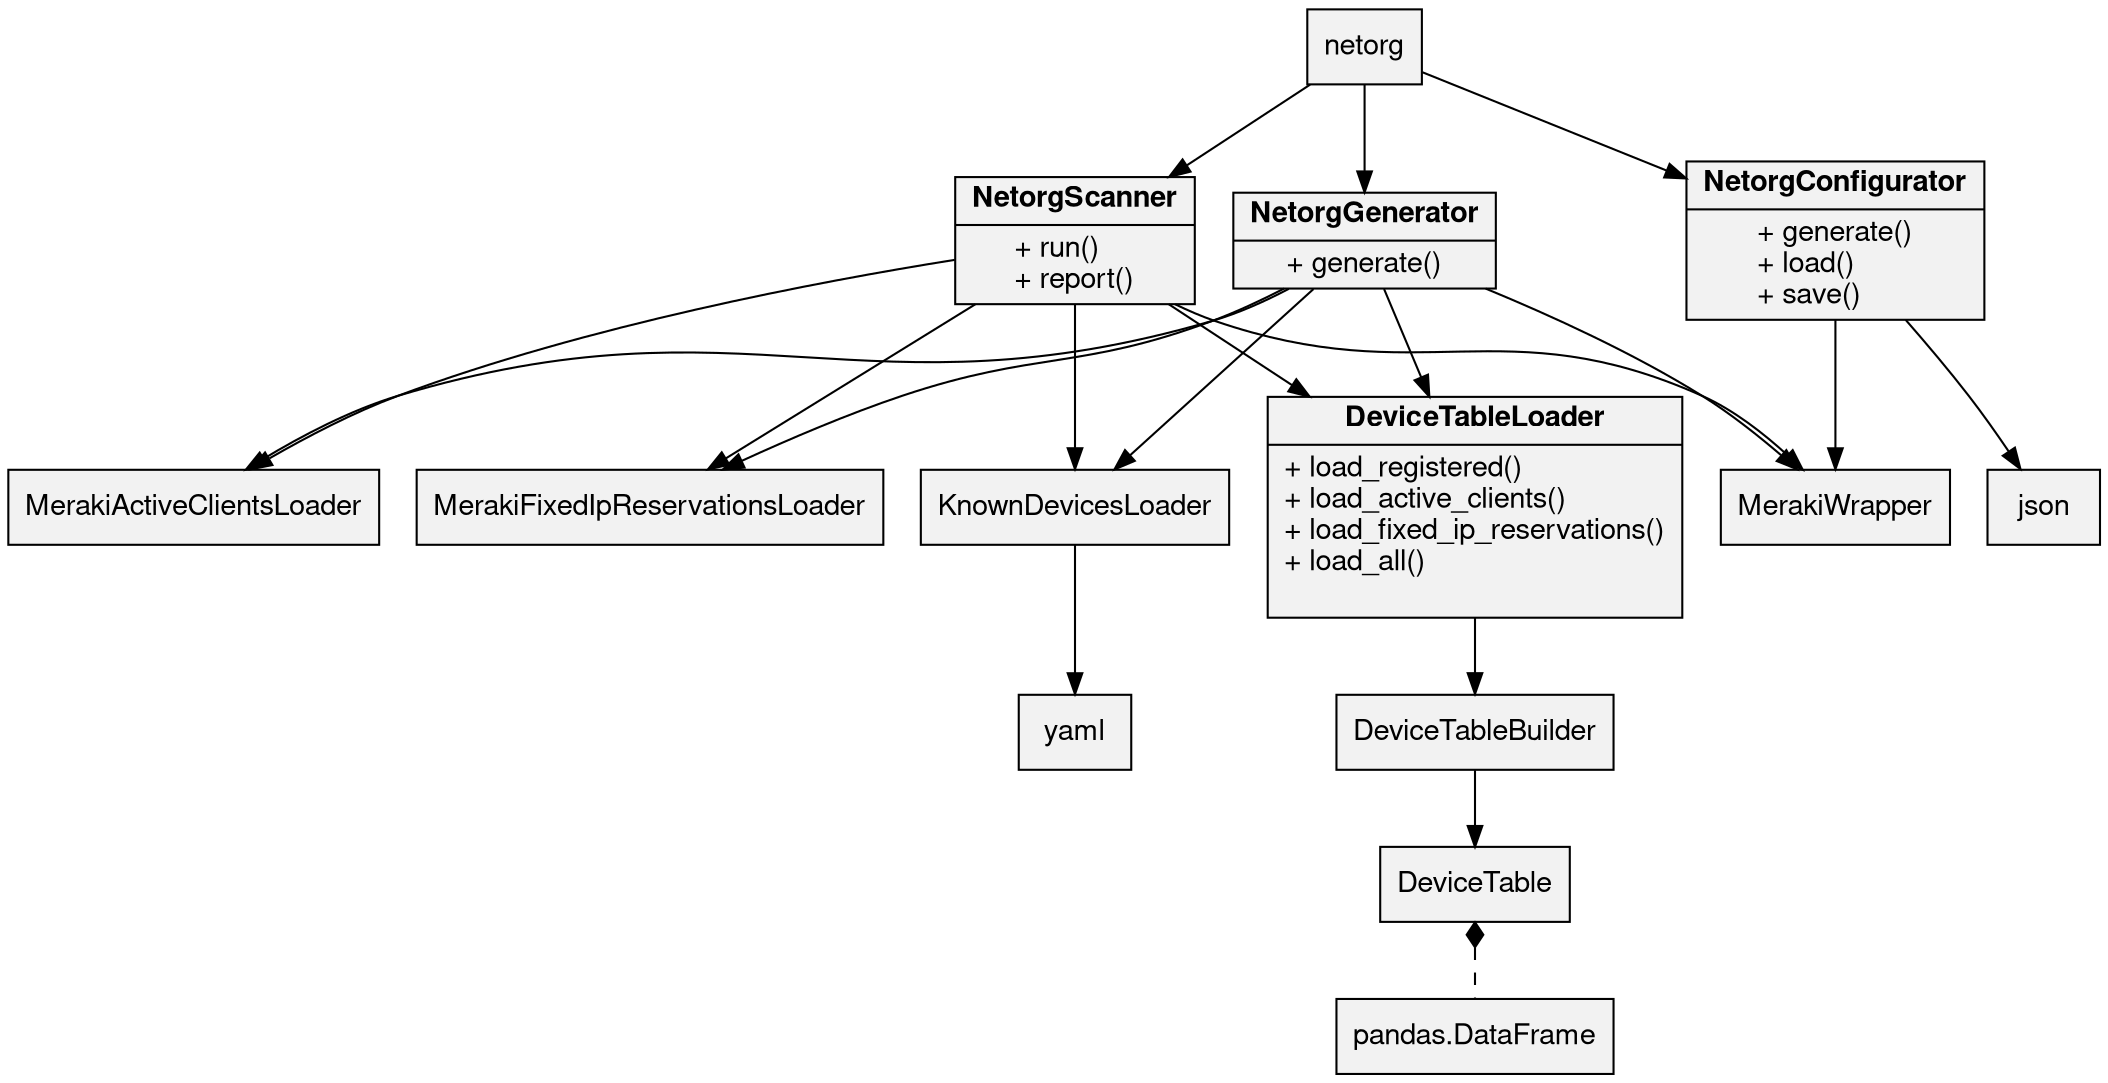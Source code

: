 digraph netorg_structure {

    node [
		fontname="Helvetica,Arial,sans-serif"
		shape=record
		style=filled
		fillcolor=gray95
	]
    netorg -> { NetorgConfigurator NetorgGenerator NetorgScanner }
    NetorgConfigurator -> { MerakiWrapper json }
    NetorgGenerator -> { MerakiWrapper MerakiActiveClientsLoader MerakiFixedIpReservationsLoader KnownDevicesLoader DeviceTableLoader }
    NetorgScanner -> { MerakiWrapper MerakiActiveClientsLoader MerakiFixedIpReservationsLoader KnownDevicesLoader DeviceTableLoader }
    KnownDevicesLoader -> { yaml }
    DeviceTableLoader -> { DeviceTableBuilder }
    DeviceTableBuilder -> { DeviceTable }
    edge [dir=back arrowtail=diamond style=dashed]
    DeviceTable -> { DataFrame }

    NetorgConfigurator[
        label = <{<b>NetorgConfigurator</b> | + generate()<br align="left"/>+ load()<br align="left"/>+ save()<br align="left"/>}>
    ]
    
    NetorgGenerator[
        label = <{<b>NetorgGenerator</b> | + generate()<br align="left"/>}>
    ]
    
    NetorgScanner[
        label = <{<b>NetorgScanner</b> | + run()<br align="left"/>+ report()<br align="left"/>}>
    ]
    
    DeviceTableLoader[
        label = <{<b>DeviceTableLoader</b> | + load_registered()<br align="left"/>+ load_active_clients()<br align="left"/>+ load_fixed_ip_reservations()<br align="left"/>+ load_all()<br align="left"/>        }>
    ]
    
    DataFrame [
        label = <{pandas.DataFrame}>
    ]
}